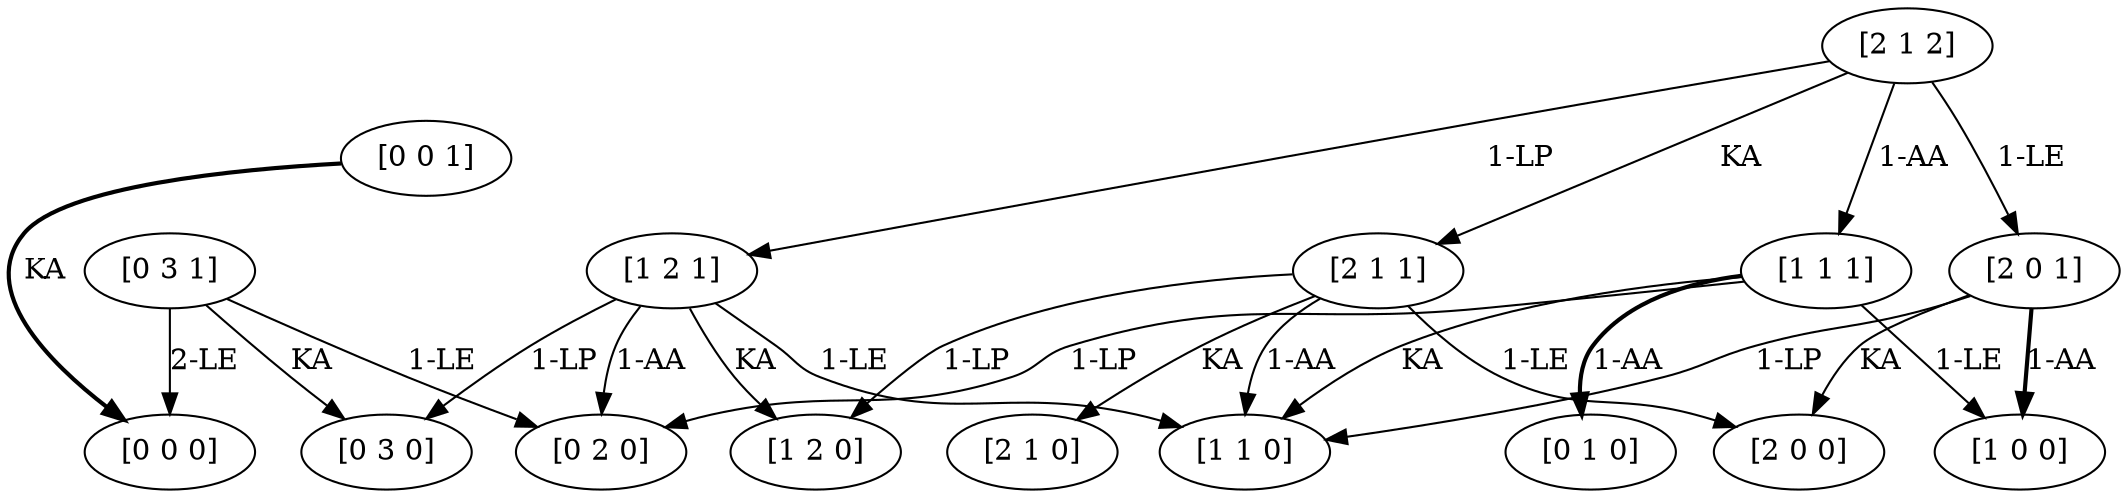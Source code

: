 digraph  {
	node [label="\N"];
	33	 [capacity="[0]",
		label="[0 0 0]",
		stock="[0]",
		time=0,
		value=0.0];
	34	 [capacity="[0]",
		label="[0 0 1]",
		stock="[0]",
		time=1,
		value=0.0];
	34 -> 33 [key=0,
	goal="[0 0 0]",
	label=KA,
	modus=KA,
	not_best_politic=False,
	revenue=0,
	style=bold,
	time=1,
	weight=0.0,
	weight_goal=0.0];
6 [capacity="[2]",
	label="[2 1 0]",
	stock="[1]",
	time=0,
	value=0.0];
7 [capacity="[2]",
	label="[2 1 1]",
	stock="[1]",
	time=1,
	value=50.0];
7 -> 6 [key=0,
goal="[2 1 0]",
label=KA,
modus=KA,
not_best_politic=True,
revenue=0,
time=1,
weight=0.0,
weight_goal=0.0];
9 [capacity="[2]",
label="[2 0 0]",
stock="[0]",
time=0,
value=0.0];
7 -> 9 [key=1,
goal="[2 0 0]",
label="1-LE",
modus=LE,
not_best_politic=True,
revenue=100,
time=1,
weight=100.0,
weight_goal=0.0];
15 [capacity="[1]",
label="[1 2 0]",
stock="[2]",
time=0,
value=0.0];
7 -> 15 [key=1,
goal="[1 2 0]",
label="1-LP",
modus=LP,
not_best_politic=True,
revenue=0,
time=1,
weight=0.0,
weight_goal=0.0];
18 [capacity="[1]",
label="[1 1 0]",
stock="[1]",
time=0,
value=0.0];
7 -> 18 [key=1,
goal="[1 1 0]",
label="1-AA",
modus=AA,
not_best_politic=True,
revenue=100,
time=1,
weight=100.0,
weight_goal=0.0];
8 [capacity="[2]",
label="[2 1 2]",
stock="[1]",
time=2,
value=100.0];
8 -> 7 [key=0,
goal="[2 1 1]",
label=KA,
modus=KA,
not_best_politic=True,
revenue=0,
time=2,
weight=0.0,
weight_goal=50.0];
10 [capacity="[2]",
label="[2 0 1]",
stock="[0]",
time=1,
value=50.0];
8 -> 10 [key=1,
goal="[2 0 1]",
label="1-LE",
modus=LE,
not_best_politic=True,
revenue=100,
time=2,
weight=100.0,
weight_goal=50.0];
16 [capacity="[1]",
label="[1 2 1]",
stock="[2]",
time=1,
value=50.0];
8 -> 16 [key=1,
goal="[1 2 1]",
label="1-LP",
modus=LP,
not_best_politic=True,
revenue=0,
time=2,
weight=0.0,
weight_goal=50.0];
19 [capacity="[1]",
label="[1 1 1]",
stock="[1]",
time=1,
value=50.0];
8 -> 19 [key=1,
goal="[1 1 1]",
label="1-AA",
modus=AA,
not_best_politic=True,
revenue=100,
time=2,
weight=100.0,
weight_goal=50.0];
10 -> 9 [key=0,
goal="[2 0 0]",
label=KA,
modus=KA,
not_best_politic=True,
revenue=0,
time=1,
weight=0.0,
weight_goal=0.0];
10 -> 18 [key=1,
goal="[1 1 0]",
label="1-LP",
modus=LP,
not_best_politic=True,
revenue=0,
time=1,
weight=0.0,
weight_goal=0.0];
21 [capacity="[1]",
label="[1 0 0]",
stock="[0]",
time=0,
value=0.0];
10 -> 21 [key=1,
goal="[1 0 0]",
label="1-AA",
modus=AA,
not_best_politic=False,
revenue=100,
style=bold,
time=1,
weight=100.0,
weight_goal=0.0];
16 -> 15 [key=0,
goal="[1 2 0]",
label=KA,
modus=KA,
not_best_politic=True,
revenue=0,
time=1,
weight=0.0,
weight_goal=0.0];
16 -> 18 [key=1,
goal="[1 1 0]",
label="1-LE",
modus=LE,
not_best_politic=True,
revenue=100,
time=1,
weight=100.0,
weight_goal=0.0];
24 [capacity="[0]",
label="[0 3 0]",
stock="[3]",
time=0,
value=0.0];
16 -> 24 [key=1,
goal="[0 3 0]",
label="1-LP",
modus=LP,
not_best_politic=True,
revenue=0,
time=1,
weight=0.0,
weight_goal=0.0];
27 [capacity="[0]",
label="[0 2 0]",
stock="[2]",
time=0,
value=0.0];
16 -> 27 [key=1,
goal="[0 2 0]",
label="1-AA",
modus=AA,
not_best_politic=True,
revenue=100,
time=1,
weight=100.0,
weight_goal=0.0];
19 -> 18 [key=0,
goal="[1 1 0]",
label=KA,
modus=KA,
not_best_politic=True,
revenue=0,
time=1,
weight=0.0,
weight_goal=0.0];
19 -> 21 [key=1,
goal="[1 0 0]",
label="1-LE",
modus=LE,
not_best_politic=True,
revenue=100,
time=1,
weight=100.0,
weight_goal=0.0];
19 -> 27 [key=1,
goal="[0 2 0]",
label="1-LP",
modus=LP,
not_best_politic=True,
revenue=0,
time=1,
weight=0.0,
weight_goal=0.0];
30 [capacity="[0]",
label="[0 1 0]",
stock="[1]",
time=0,
value=0.0];
19 -> 30 [key=1,
goal="[0 1 0]",
label="1-AA",
modus=AA,
not_best_politic=False,
revenue=100,
style=bold,
time=1,
weight=100.0,
weight_goal=0.0];
25 [capacity="[0]",
label="[0 3 1]",
stock="[3]",
time=1,
value=0.0];
25 -> 33 [key=2,
goal="[0 0 0]",
label="2-LE",
modus=LE,
not_best_politic=True,
revenue=5000,
time=1,
weight=5000.0,
weight_goal=0.0];
25 -> 24 [key=0,
goal="[0 3 0]",
label=KA,
modus=KA,
not_best_politic=True,
revenue=0,
time=1,
weight=0.0,
weight_goal=0.0];
25 -> 27 [key=1,
goal="[0 2 0]",
label="1-LE",
modus=LE,
not_best_politic=True,
revenue=100,
time=1,
weight=100.0,
weight_goal=0.0];
}
